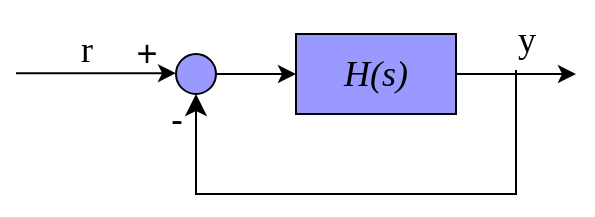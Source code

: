 <mxfile version="25.0.3">
  <diagram name="Σελίδα-1" id="tmDfS0Vwb00B8AfMWYN8">
    <mxGraphModel dx="1115" dy="462" grid="1" gridSize="10" guides="1" tooltips="1" connect="1" arrows="1" fold="1" page="1" pageScale="1" pageWidth="827" pageHeight="1169" math="0" shadow="0">
      <root>
        <mxCell id="0" />
        <mxCell id="1" parent="0" />
        <mxCell id="bwbJUTtw4qYsXUZASPe6-28" value="" style="endArrow=classic;html=1;rounded=0;entryX=0;entryY=0.5;entryDx=0;entryDy=0;" edge="1" parent="1">
          <mxGeometry width="50" height="50" relative="1" as="geometry">
            <mxPoint x="10" y="321.57" as="sourcePoint" />
            <mxPoint x="90" y="321.57" as="targetPoint" />
          </mxGeometry>
        </mxCell>
        <mxCell id="bwbJUTtw4qYsXUZASPe6-30" value="" style="group" vertex="1" connectable="0" parent="1">
          <mxGeometry x="30" y="285" width="260" height="97" as="geometry" />
        </mxCell>
        <mxCell id="bwbJUTtw4qYsXUZASPe6-17" value="&lt;font face=&quot;Times New Roman&quot; style=&quot;font-size: 18px;&quot;&gt;&lt;i&gt;H(s)&lt;/i&gt;&lt;/font&gt;" style="rounded=0;whiteSpace=wrap;html=1;fillColor=#9999FF;" vertex="1" parent="bwbJUTtw4qYsXUZASPe6-30">
          <mxGeometry x="120" y="17" width="80" height="40" as="geometry" />
        </mxCell>
        <mxCell id="bwbJUTtw4qYsXUZASPe6-19" value="" style="ellipse;whiteSpace=wrap;html=1;fillColor=#9999FF;" vertex="1" parent="bwbJUTtw4qYsXUZASPe6-30">
          <mxGeometry x="60" y="27" width="20" height="20" as="geometry" />
        </mxCell>
        <mxCell id="bwbJUTtw4qYsXUZASPe6-20" value="" style="endArrow=classic;html=1;rounded=0;exitX=1;exitY=0.5;exitDx=0;exitDy=0;entryX=0;entryY=0.5;entryDx=0;entryDy=0;" edge="1" parent="bwbJUTtw4qYsXUZASPe6-30" source="bwbJUTtw4qYsXUZASPe6-19">
          <mxGeometry width="50" height="50" relative="1" as="geometry">
            <mxPoint x="380" y="227" as="sourcePoint" />
            <mxPoint x="120" y="37" as="targetPoint" />
          </mxGeometry>
        </mxCell>
        <mxCell id="bwbJUTtw4qYsXUZASPe6-21" value="" style="endArrow=classic;html=1;rounded=0;exitX=1;exitY=0.5;exitDx=0;exitDy=0;" edge="1" parent="bwbJUTtw4qYsXUZASPe6-30" source="bwbJUTtw4qYsXUZASPe6-17">
          <mxGeometry width="50" height="50" relative="1" as="geometry">
            <mxPoint x="380" y="227" as="sourcePoint" />
            <mxPoint x="260" y="37" as="targetPoint" />
          </mxGeometry>
        </mxCell>
        <mxCell id="bwbJUTtw4qYsXUZASPe6-22" value="" style="edgeStyle=elbowEdgeStyle;elbow=vertical;endArrow=classic;html=1;curved=0;rounded=0;endSize=8;startSize=8;entryX=0.5;entryY=1;entryDx=0;entryDy=0;" edge="1" parent="bwbJUTtw4qYsXUZASPe6-30" target="bwbJUTtw4qYsXUZASPe6-19">
          <mxGeometry width="50" height="50" relative="1" as="geometry">
            <mxPoint x="230" y="35" as="sourcePoint" />
            <mxPoint x="430" y="177" as="targetPoint" />
            <Array as="points">
              <mxPoint x="240" y="97" />
            </Array>
          </mxGeometry>
        </mxCell>
        <mxCell id="bwbJUTtw4qYsXUZASPe6-23" value="&lt;font style=&quot;font-size: 18px;&quot; face=&quot;Times New Roman&quot;&gt;y&lt;/font&gt;" style="text;html=1;align=center;verticalAlign=middle;resizable=0;points=[];autosize=1;strokeColor=none;fillColor=none;" vertex="1" parent="bwbJUTtw4qYsXUZASPe6-30">
          <mxGeometry x="220" width="30" height="40" as="geometry" />
        </mxCell>
        <mxCell id="bwbJUTtw4qYsXUZASPe6-24" value="&lt;font style=&quot;font-size: 18px;&quot; face=&quot;Times New Roman&quot;&gt;r&lt;/font&gt;" style="text;html=1;align=center;verticalAlign=middle;resizable=0;points=[];autosize=1;strokeColor=none;fillColor=none;" vertex="1" parent="bwbJUTtw4qYsXUZASPe6-30">
          <mxGeometry y="5" width="30" height="40" as="geometry" />
        </mxCell>
        <mxCell id="bwbJUTtw4qYsXUZASPe6-25" value="&lt;font style=&quot;font-size: 18px;&quot;&gt;+&lt;/font&gt;" style="text;html=1;align=center;verticalAlign=middle;resizable=0;points=[];autosize=1;strokeColor=none;fillColor=none;" vertex="1" parent="bwbJUTtw4qYsXUZASPe6-30">
          <mxGeometry x="30" y="7" width="30" height="40" as="geometry" />
        </mxCell>
        <mxCell id="bwbJUTtw4qYsXUZASPe6-26" value="&lt;font style=&quot;font-size: 18px;&quot;&gt;-&lt;/font&gt;" style="text;html=1;align=center;verticalAlign=middle;resizable=0;points=[];autosize=1;strokeColor=none;fillColor=none;" vertex="1" parent="bwbJUTtw4qYsXUZASPe6-30">
          <mxGeometry x="45" y="40" width="30" height="40" as="geometry" />
        </mxCell>
      </root>
    </mxGraphModel>
  </diagram>
</mxfile>
